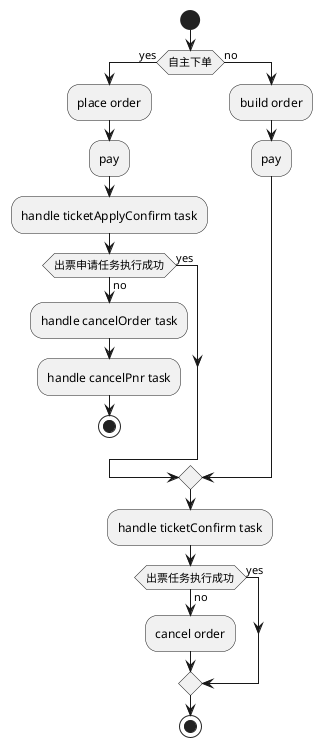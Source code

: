 @startuml

start

if (自主下单) then (yes)
  :place order;
  :pay;
  :handle ticketApplyConfirm task;
   
  if (出票申请任务执行成功) then (yes)
  else (no) 
    :handle cancelOrder task;
    :handle cancelPnr task;
    stop
  endif

else (no)
  :build order;
  :pay;

endif

:handle ticketConfirm task;
  
if (出票任务执行成功) then (yes)
else (no) 
  :cancel order; 
endif

stop

@enduml
